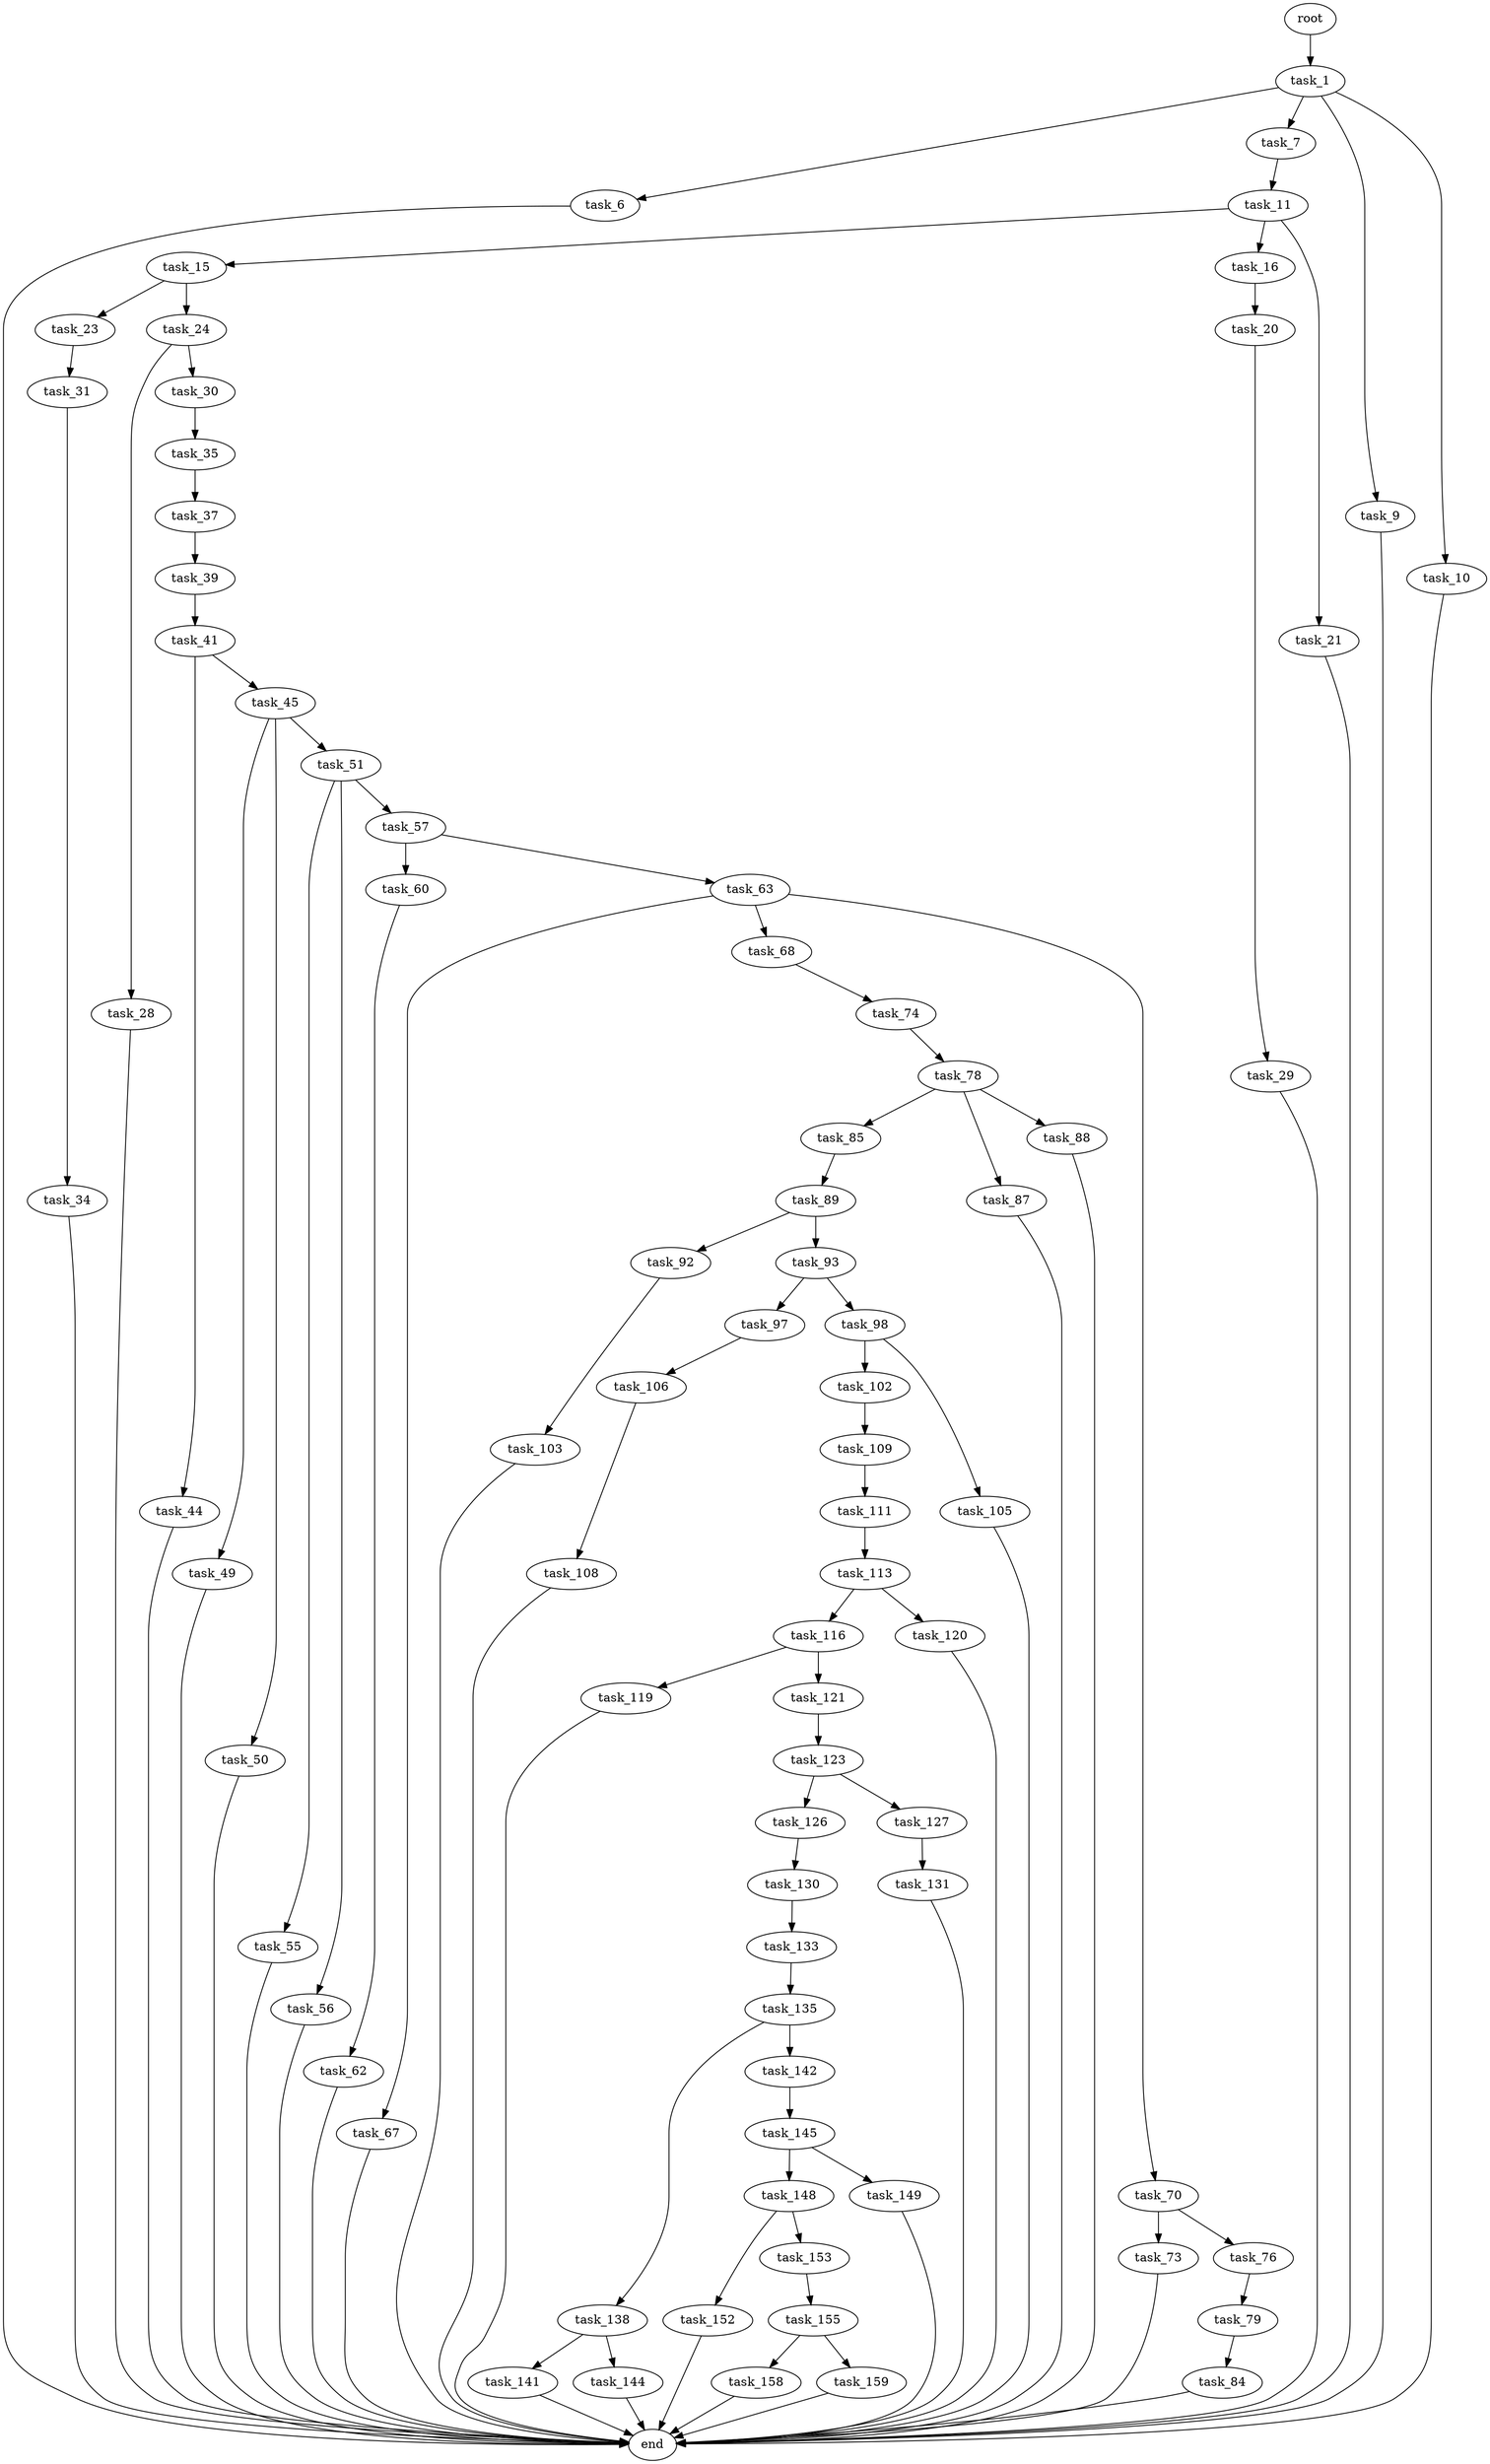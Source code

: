 digraph G {
  root [size="0.000000"];
  task_1 [size="5032292936.000000"];
  task_6 [size="8589934592.000000"];
  task_7 [size="48548161272.000000"];
  task_9 [size="92039422800.000000"];
  task_10 [size="707980868608.000000"];
  end [size="0.000000"];
  task_11 [size="81488548156.000000"];
  task_15 [size="2994600273.000000"];
  task_16 [size="1073741824000.000000"];
  task_21 [size="343893678.000000"];
  task_23 [size="368293445632.000000"];
  task_24 [size="8589934592.000000"];
  task_20 [size="549755813888.000000"];
  task_29 [size="13988798408.000000"];
  task_31 [size="782757789696.000000"];
  task_28 [size="782757789696.000000"];
  task_30 [size="520642368728.000000"];
  task_35 [size="176242873150.000000"];
  task_34 [size="5172485879.000000"];
  task_37 [size="1564055568.000000"];
  task_39 [size="134217728000.000000"];
  task_41 [size="231928233984.000000"];
  task_44 [size="368293445632.000000"];
  task_45 [size="3407291863.000000"];
  task_49 [size="29072927202.000000"];
  task_50 [size="66989146378.000000"];
  task_51 [size="27158450674.000000"];
  task_55 [size="231928233984.000000"];
  task_56 [size="4831521408.000000"];
  task_57 [size="782757789696.000000"];
  task_60 [size="117516406482.000000"];
  task_63 [size="35206175202.000000"];
  task_62 [size="2829635915.000000"];
  task_67 [size="174820707972.000000"];
  task_68 [size="28991029248.000000"];
  task_70 [size="5323117034.000000"];
  task_74 [size="134217728000.000000"];
  task_73 [size="68719476736.000000"];
  task_76 [size="19029003813.000000"];
  task_78 [size="1274997834.000000"];
  task_79 [size="1343738341.000000"];
  task_85 [size="3368622874.000000"];
  task_87 [size="68726509361.000000"];
  task_88 [size="14819704732.000000"];
  task_84 [size="5512749632.000000"];
  task_89 [size="3404631873.000000"];
  task_92 [size="38469496872.000000"];
  task_93 [size="1073741824000.000000"];
  task_103 [size="1073741824000.000000"];
  task_97 [size="1139502647281.000000"];
  task_98 [size="50807390003.000000"];
  task_106 [size="12118271841.000000"];
  task_102 [size="3481777408.000000"];
  task_105 [size="68719476736.000000"];
  task_109 [size="1073741824000.000000"];
  task_108 [size="263617165760.000000"];
  task_111 [size="76244681516.000000"];
  task_113 [size="782757789696.000000"];
  task_116 [size="16433454996.000000"];
  task_120 [size="97993768944.000000"];
  task_119 [size="10307920773.000000"];
  task_121 [size="1842536027.000000"];
  task_123 [size="421054658578.000000"];
  task_126 [size="2388455434.000000"];
  task_127 [size="134217728000.000000"];
  task_130 [size="9631280796.000000"];
  task_131 [size="1142872285.000000"];
  task_133 [size="302392045132.000000"];
  task_135 [size="1073741824000.000000"];
  task_138 [size="731587146086.000000"];
  task_142 [size="889908946519.000000"];
  task_141 [size="549755813888.000000"];
  task_144 [size="633940857.000000"];
  task_145 [size="56223671388.000000"];
  task_148 [size="13652906438.000000"];
  task_149 [size="415350696436.000000"];
  task_152 [size="395148944476.000000"];
  task_153 [size="68719476736.000000"];
  task_155 [size="1616878951.000000"];
  task_158 [size="68719476736.000000"];
  task_159 [size="68719476736.000000"];

  root -> task_1 [size="1.000000"];
  task_1 -> task_6 [size="411041792.000000"];
  task_1 -> task_7 [size="411041792.000000"];
  task_1 -> task_9 [size="411041792.000000"];
  task_1 -> task_10 [size="411041792.000000"];
  task_6 -> end [size="1.000000"];
  task_7 -> task_11 [size="838860800.000000"];
  task_9 -> end [size="1.000000"];
  task_10 -> end [size="1.000000"];
  task_11 -> task_15 [size="209715200.000000"];
  task_11 -> task_16 [size="209715200.000000"];
  task_11 -> task_21 [size="209715200.000000"];
  task_15 -> task_23 [size="301989888.000000"];
  task_15 -> task_24 [size="301989888.000000"];
  task_16 -> task_20 [size="838860800.000000"];
  task_21 -> end [size="1.000000"];
  task_23 -> task_31 [size="411041792.000000"];
  task_24 -> task_28 [size="33554432.000000"];
  task_24 -> task_30 [size="33554432.000000"];
  task_20 -> task_29 [size="536870912.000000"];
  task_29 -> end [size="1.000000"];
  task_31 -> task_34 [size="679477248.000000"];
  task_28 -> end [size="1.000000"];
  task_30 -> task_35 [size="411041792.000000"];
  task_35 -> task_37 [size="411041792.000000"];
  task_34 -> end [size="1.000000"];
  task_37 -> task_39 [size="33554432.000000"];
  task_39 -> task_41 [size="209715200.000000"];
  task_41 -> task_44 [size="301989888.000000"];
  task_41 -> task_45 [size="301989888.000000"];
  task_44 -> end [size="1.000000"];
  task_45 -> task_49 [size="75497472.000000"];
  task_45 -> task_50 [size="75497472.000000"];
  task_45 -> task_51 [size="75497472.000000"];
  task_49 -> end [size="1.000000"];
  task_50 -> end [size="1.000000"];
  task_51 -> task_55 [size="679477248.000000"];
  task_51 -> task_56 [size="679477248.000000"];
  task_51 -> task_57 [size="679477248.000000"];
  task_55 -> end [size="1.000000"];
  task_56 -> end [size="1.000000"];
  task_57 -> task_60 [size="679477248.000000"];
  task_57 -> task_63 [size="679477248.000000"];
  task_60 -> task_62 [size="411041792.000000"];
  task_63 -> task_67 [size="33554432.000000"];
  task_63 -> task_68 [size="33554432.000000"];
  task_63 -> task_70 [size="33554432.000000"];
  task_62 -> end [size="1.000000"];
  task_67 -> end [size="1.000000"];
  task_68 -> task_74 [size="75497472.000000"];
  task_70 -> task_73 [size="134217728.000000"];
  task_70 -> task_76 [size="134217728.000000"];
  task_74 -> task_78 [size="209715200.000000"];
  task_73 -> end [size="1.000000"];
  task_76 -> task_79 [size="411041792.000000"];
  task_78 -> task_85 [size="75497472.000000"];
  task_78 -> task_87 [size="75497472.000000"];
  task_78 -> task_88 [size="75497472.000000"];
  task_79 -> task_84 [size="134217728.000000"];
  task_85 -> task_89 [size="134217728.000000"];
  task_87 -> end [size="1.000000"];
  task_88 -> end [size="1.000000"];
  task_84 -> end [size="1.000000"];
  task_89 -> task_92 [size="75497472.000000"];
  task_89 -> task_93 [size="75497472.000000"];
  task_92 -> task_103 [size="838860800.000000"];
  task_93 -> task_97 [size="838860800.000000"];
  task_93 -> task_98 [size="838860800.000000"];
  task_103 -> end [size="1.000000"];
  task_97 -> task_106 [size="679477248.000000"];
  task_98 -> task_102 [size="75497472.000000"];
  task_98 -> task_105 [size="75497472.000000"];
  task_106 -> task_108 [size="209715200.000000"];
  task_102 -> task_109 [size="134217728.000000"];
  task_105 -> end [size="1.000000"];
  task_109 -> task_111 [size="838860800.000000"];
  task_108 -> end [size="1.000000"];
  task_111 -> task_113 [size="209715200.000000"];
  task_113 -> task_116 [size="679477248.000000"];
  task_113 -> task_120 [size="679477248.000000"];
  task_116 -> task_119 [size="411041792.000000"];
  task_116 -> task_121 [size="411041792.000000"];
  task_120 -> end [size="1.000000"];
  task_119 -> end [size="1.000000"];
  task_121 -> task_123 [size="33554432.000000"];
  task_123 -> task_126 [size="679477248.000000"];
  task_123 -> task_127 [size="679477248.000000"];
  task_126 -> task_130 [size="75497472.000000"];
  task_127 -> task_131 [size="209715200.000000"];
  task_130 -> task_133 [size="679477248.000000"];
  task_131 -> end [size="1.000000"];
  task_133 -> task_135 [size="679477248.000000"];
  task_135 -> task_138 [size="838860800.000000"];
  task_135 -> task_142 [size="838860800.000000"];
  task_138 -> task_141 [size="679477248.000000"];
  task_138 -> task_144 [size="679477248.000000"];
  task_142 -> task_145 [size="679477248.000000"];
  task_141 -> end [size="1.000000"];
  task_144 -> end [size="1.000000"];
  task_145 -> task_148 [size="134217728.000000"];
  task_145 -> task_149 [size="134217728.000000"];
  task_148 -> task_152 [size="411041792.000000"];
  task_148 -> task_153 [size="411041792.000000"];
  task_149 -> end [size="1.000000"];
  task_152 -> end [size="1.000000"];
  task_153 -> task_155 [size="134217728.000000"];
  task_155 -> task_158 [size="33554432.000000"];
  task_155 -> task_159 [size="33554432.000000"];
  task_158 -> end [size="1.000000"];
  task_159 -> end [size="1.000000"];
}
